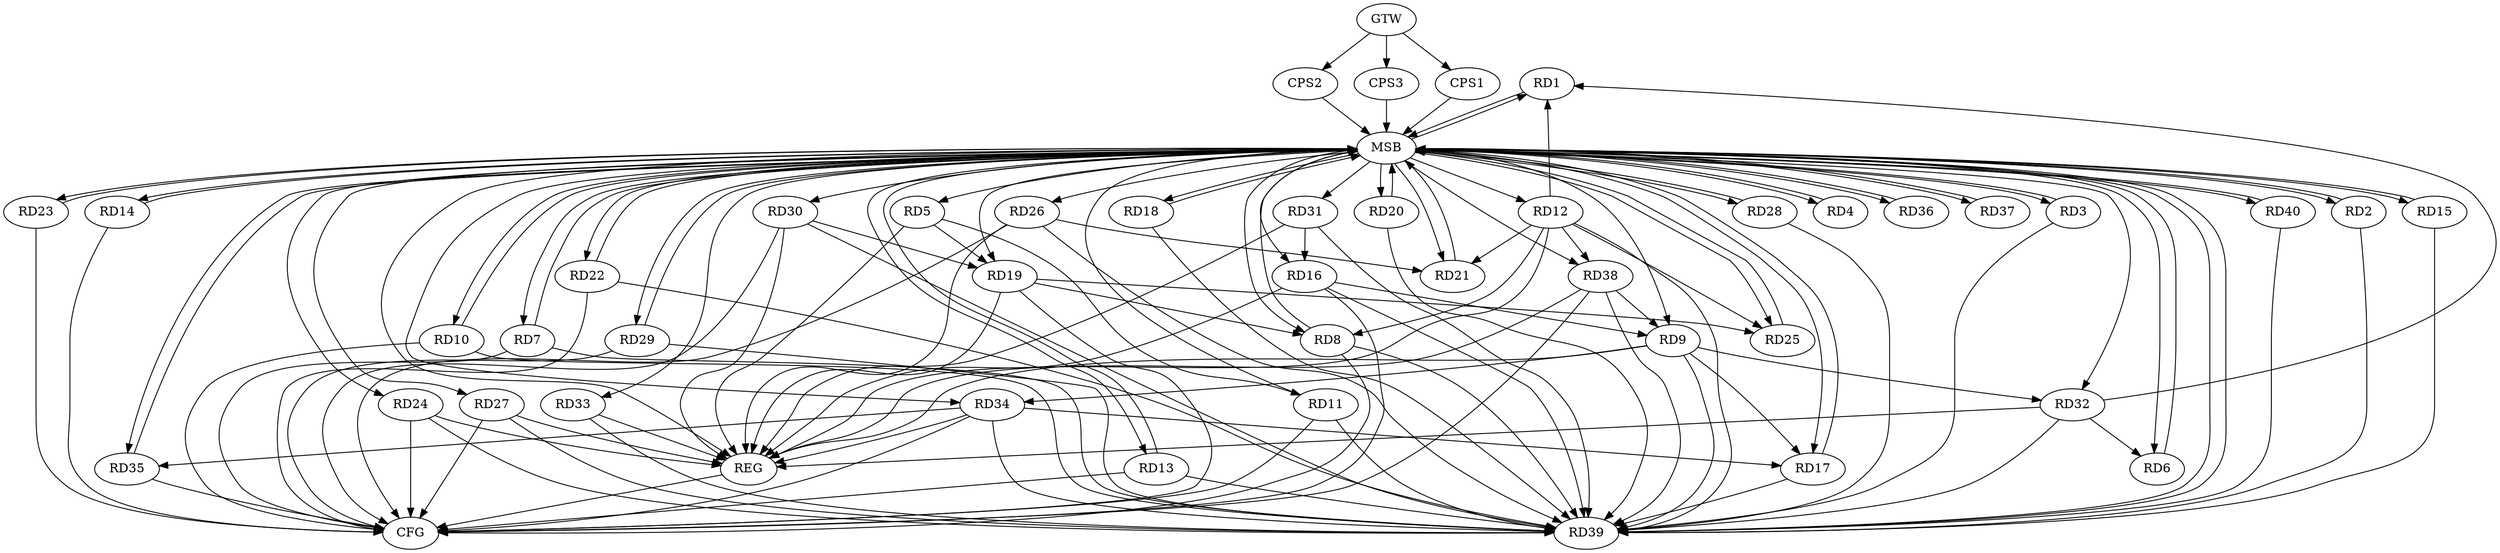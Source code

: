 strict digraph G {
  RD1 [ label="RD1" ];
  RD2 [ label="RD2" ];
  RD3 [ label="RD3" ];
  RD4 [ label="RD4" ];
  RD5 [ label="RD5" ];
  RD6 [ label="RD6" ];
  RD7 [ label="RD7" ];
  RD8 [ label="RD8" ];
  RD9 [ label="RD9" ];
  RD10 [ label="RD10" ];
  RD11 [ label="RD11" ];
  RD12 [ label="RD12" ];
  RD13 [ label="RD13" ];
  RD14 [ label="RD14" ];
  RD15 [ label="RD15" ];
  RD16 [ label="RD16" ];
  RD17 [ label="RD17" ];
  RD18 [ label="RD18" ];
  RD19 [ label="RD19" ];
  RD20 [ label="RD20" ];
  RD21 [ label="RD21" ];
  RD22 [ label="RD22" ];
  RD23 [ label="RD23" ];
  RD24 [ label="RD24" ];
  RD25 [ label="RD25" ];
  RD26 [ label="RD26" ];
  RD27 [ label="RD27" ];
  RD28 [ label="RD28" ];
  RD29 [ label="RD29" ];
  RD30 [ label="RD30" ];
  RD31 [ label="RD31" ];
  RD32 [ label="RD32" ];
  RD33 [ label="RD33" ];
  RD34 [ label="RD34" ];
  RD35 [ label="RD35" ];
  RD36 [ label="RD36" ];
  RD37 [ label="RD37" ];
  RD38 [ label="RD38" ];
  RD39 [ label="RD39" ];
  RD40 [ label="RD40" ];
  CPS1 [ label="CPS1" ];
  CPS2 [ label="CPS2" ];
  CPS3 [ label="CPS3" ];
  GTW [ label="GTW" ];
  REG [ label="REG" ];
  MSB [ label="MSB" ];
  CFG [ label="CFG" ];
  RD12 -> RD1;
  RD32 -> RD1;
  RD5 -> RD11;
  RD5 -> RD19;
  RD32 -> RD6;
  RD12 -> RD8;
  RD19 -> RD8;
  RD16 -> RD9;
  RD9 -> RD17;
  RD9 -> RD32;
  RD9 -> RD34;
  RD38 -> RD9;
  RD9 -> RD39;
  RD12 -> RD21;
  RD12 -> RD25;
  RD12 -> RD38;
  RD12 -> RD39;
  RD31 -> RD16;
  RD34 -> RD17;
  RD19 -> RD25;
  RD30 -> RD19;
  RD26 -> RD21;
  RD31 -> RD39;
  RD34 -> RD35;
  RD38 -> RD39;
  GTW -> CPS1;
  GTW -> CPS2;
  GTW -> CPS3;
  RD5 -> REG;
  RD9 -> REG;
  RD12 -> REG;
  RD16 -> REG;
  RD19 -> REG;
  RD24 -> REG;
  RD26 -> REG;
  RD27 -> REG;
  RD30 -> REG;
  RD31 -> REG;
  RD32 -> REG;
  RD33 -> REG;
  RD34 -> REG;
  RD38 -> REG;
  RD1 -> MSB;
  MSB -> RD12;
  MSB -> RD13;
  MSB -> RD19;
  MSB -> RD22;
  MSB -> RD39;
  MSB -> REG;
  RD2 -> MSB;
  MSB -> RD30;
  MSB -> RD35;
  RD3 -> MSB;
  MSB -> RD4;
  MSB -> RD7;
  MSB -> RD31;
  MSB -> RD32;
  RD4 -> MSB;
  MSB -> RD3;
  MSB -> RD9;
  MSB -> RD14;
  MSB -> RD17;
  MSB -> RD33;
  MSB -> RD37;
  RD6 -> MSB;
  MSB -> RD2;
  MSB -> RD20;
  MSB -> RD23;
  RD7 -> MSB;
  MSB -> RD6;
  RD8 -> MSB;
  MSB -> RD15;
  RD10 -> MSB;
  MSB -> RD24;
  MSB -> RD38;
  RD11 -> MSB;
  MSB -> RD21;
  MSB -> RD29;
  RD13 -> MSB;
  MSB -> RD10;
  RD14 -> MSB;
  MSB -> RD36;
  RD15 -> MSB;
  MSB -> RD34;
  RD17 -> MSB;
  MSB -> RD1;
  MSB -> RD25;
  RD18 -> MSB;
  MSB -> RD8;
  RD20 -> MSB;
  MSB -> RD40;
  RD21 -> MSB;
  RD22 -> MSB;
  MSB -> RD5;
  MSB -> RD26;
  RD23 -> MSB;
  MSB -> RD16;
  RD25 -> MSB;
  RD28 -> MSB;
  MSB -> RD27;
  RD29 -> MSB;
  RD35 -> MSB;
  MSB -> RD18;
  RD36 -> MSB;
  RD37 -> MSB;
  RD39 -> MSB;
  RD40 -> MSB;
  CPS1 -> MSB;
  CPS2 -> MSB;
  MSB -> RD28;
  CPS3 -> MSB;
  RD30 -> CFG;
  RD35 -> CFG;
  RD22 -> CFG;
  RD14 -> CFG;
  RD19 -> CFG;
  RD24 -> CFG;
  RD38 -> CFG;
  RD16 -> CFG;
  RD13 -> CFG;
  RD7 -> CFG;
  RD27 -> CFG;
  RD8 -> CFG;
  RD26 -> CFG;
  RD10 -> CFG;
  RD29 -> CFG;
  RD34 -> CFG;
  RD11 -> CFG;
  RD23 -> CFG;
  REG -> CFG;
  RD11 -> RD39;
  RD28 -> RD39;
  RD17 -> RD39;
  RD33 -> RD39;
  RD18 -> RD39;
  RD34 -> RD39;
  RD32 -> RD39;
  RD20 -> RD39;
  RD2 -> RD39;
  RD13 -> RD39;
  RD26 -> RD39;
  RD27 -> RD39;
  RD22 -> RD39;
  RD40 -> RD39;
  RD7 -> RD39;
  RD29 -> RD39;
  RD24 -> RD39;
  RD15 -> RD39;
  RD16 -> RD39;
  RD3 -> RD39;
  RD30 -> RD39;
  RD10 -> RD39;
  RD8 -> RD39;
}
